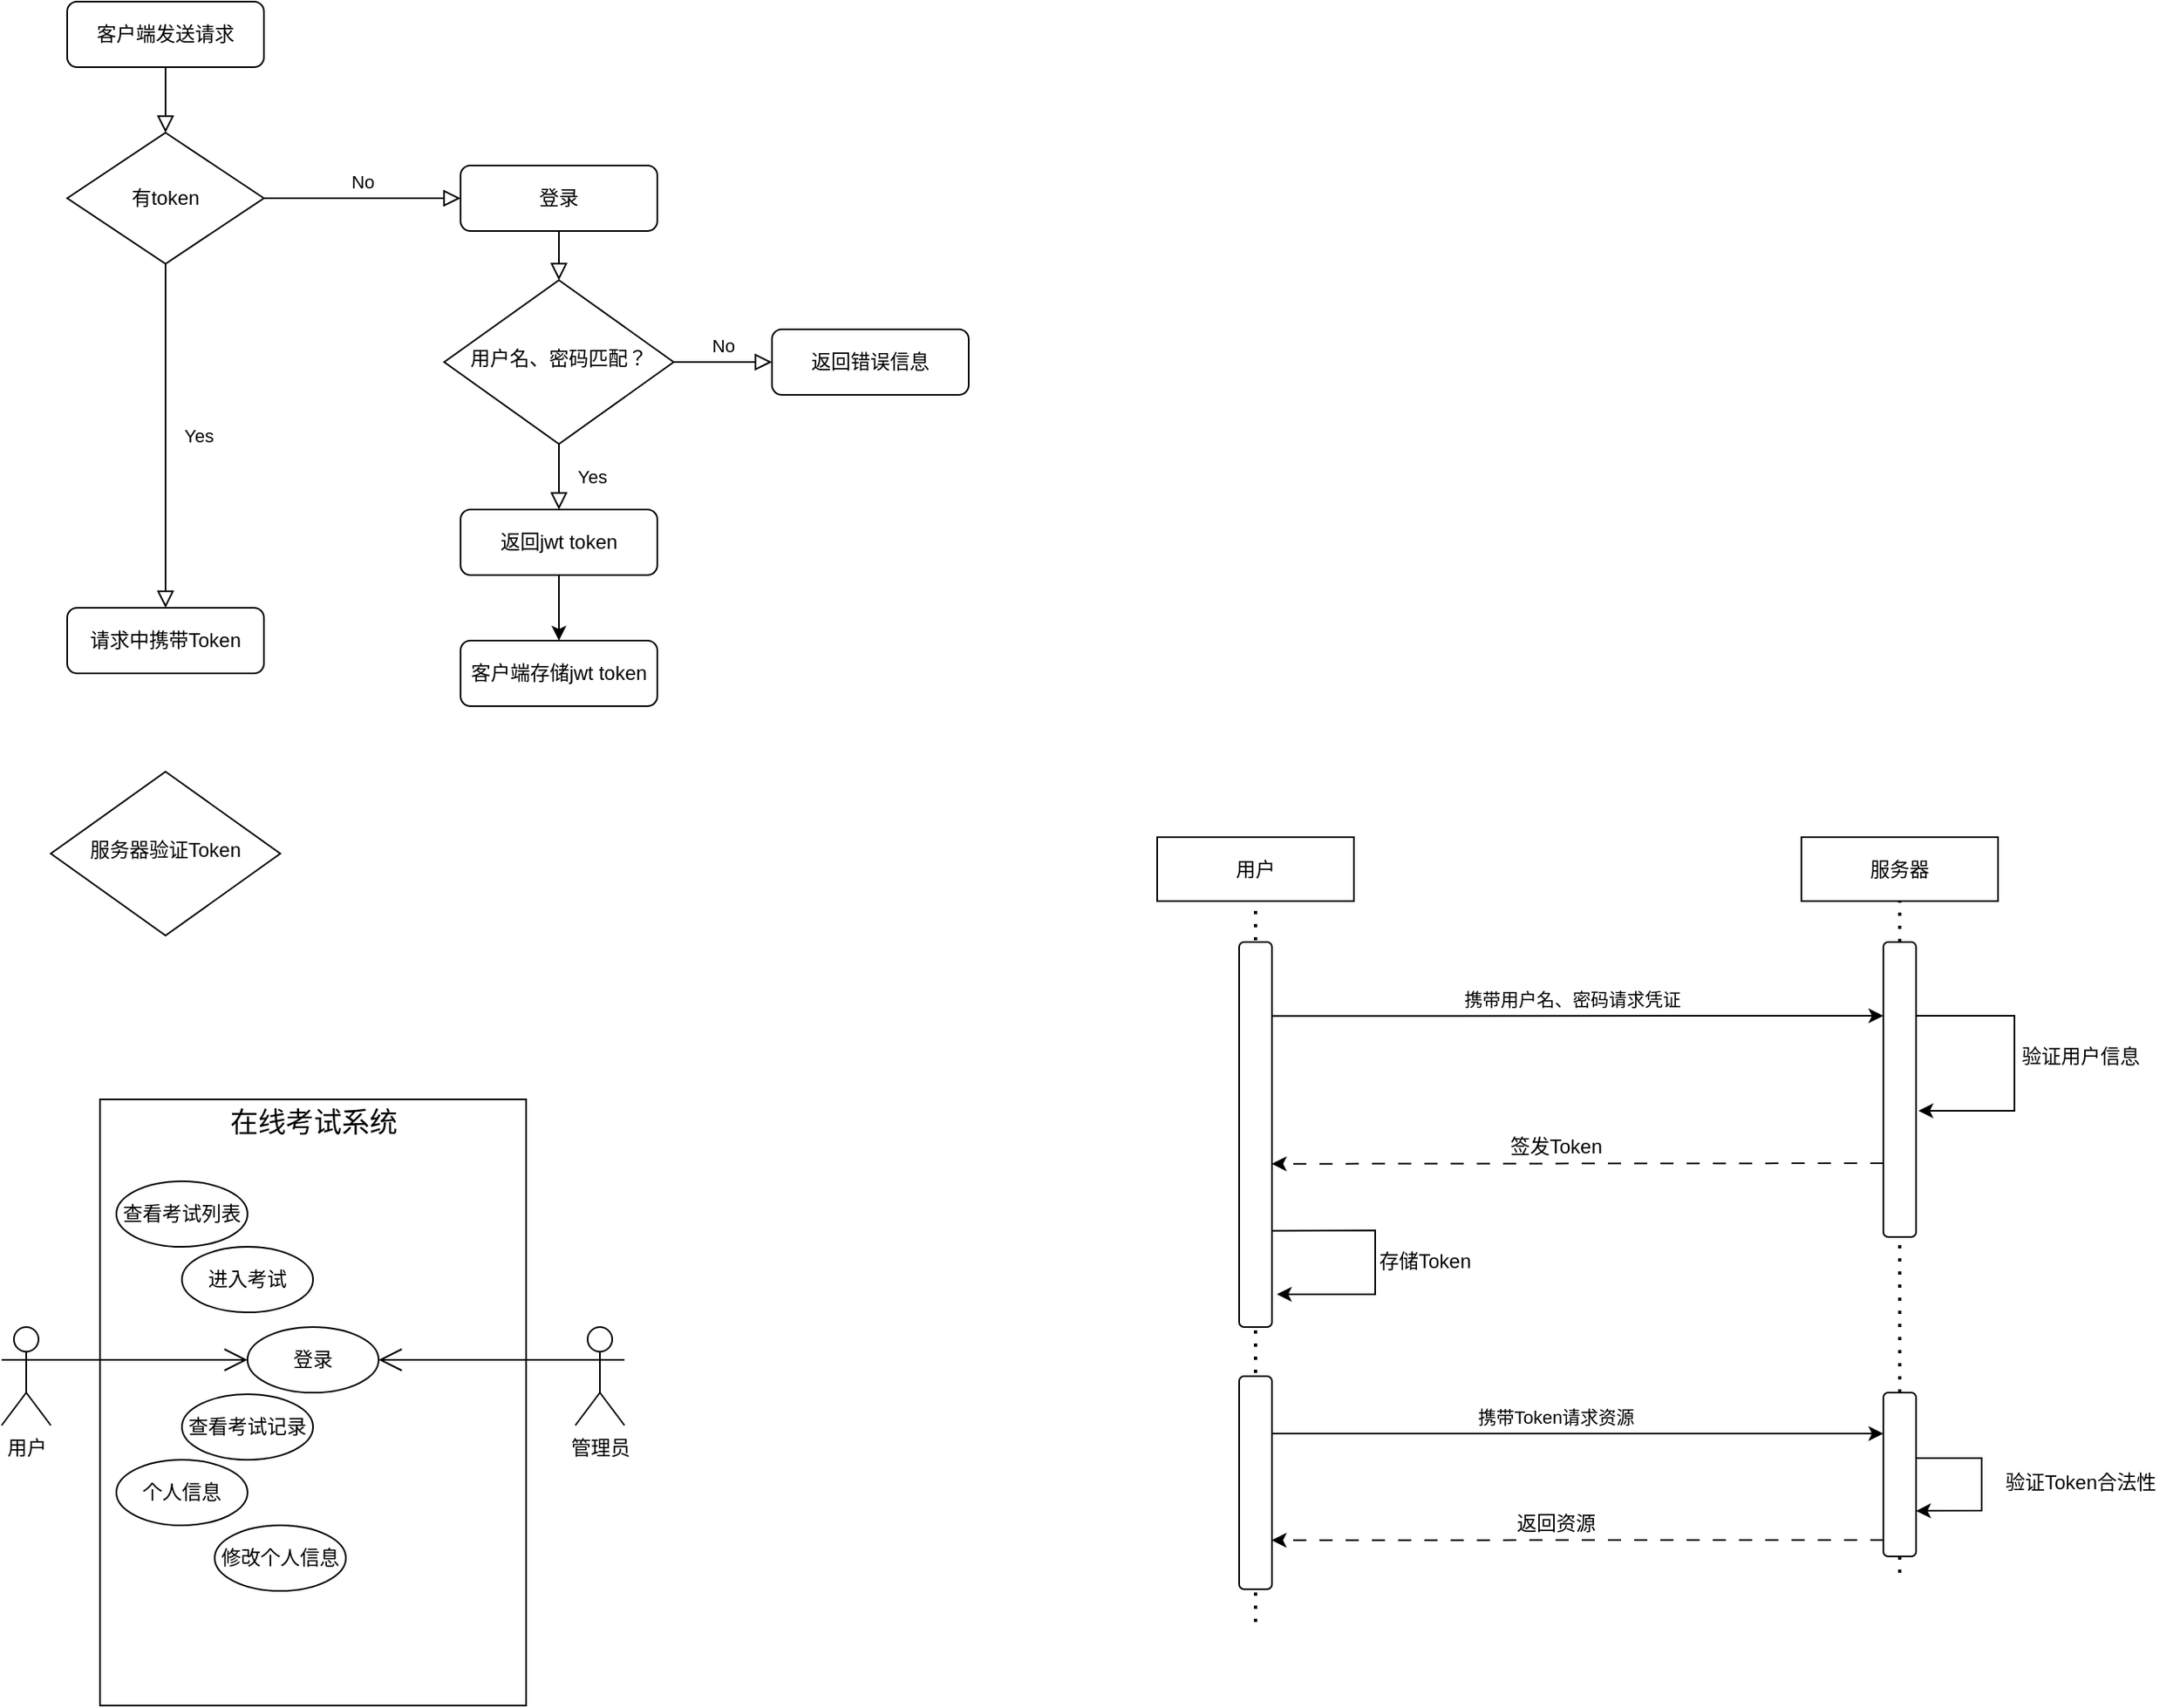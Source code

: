 <mxfile version="21.1.5" type="github">
  <diagram id="C5RBs43oDa-KdzZeNtuy" name="Page-1">
    <mxGraphModel dx="716" dy="409" grid="1" gridSize="10" guides="1" tooltips="1" connect="1" arrows="1" fold="1" page="1" pageScale="1" pageWidth="827" pageHeight="1169" math="0" shadow="0">
      <root>
        <mxCell id="WIyWlLk6GJQsqaUBKTNV-0" />
        <mxCell id="WIyWlLk6GJQsqaUBKTNV-1" parent="WIyWlLk6GJQsqaUBKTNV-0" />
        <mxCell id="WIyWlLk6GJQsqaUBKTNV-2" value="" style="rounded=0;html=1;jettySize=auto;orthogonalLoop=1;fontSize=11;endArrow=block;endFill=0;endSize=8;strokeWidth=1;shadow=0;labelBackgroundColor=none;edgeStyle=orthogonalEdgeStyle;" parent="WIyWlLk6GJQsqaUBKTNV-1" source="WIyWlLk6GJQsqaUBKTNV-3" target="WIyWlLk6GJQsqaUBKTNV-6" edge="1">
          <mxGeometry relative="1" as="geometry" />
        </mxCell>
        <mxCell id="WIyWlLk6GJQsqaUBKTNV-3" value="登录" style="rounded=1;whiteSpace=wrap;html=1;fontSize=12;glass=0;strokeWidth=1;shadow=0;" parent="WIyWlLk6GJQsqaUBKTNV-1" vertex="1">
          <mxGeometry x="460" y="110" width="120" height="40" as="geometry" />
        </mxCell>
        <mxCell id="WIyWlLk6GJQsqaUBKTNV-4" value="Yes" style="rounded=0;html=1;jettySize=auto;orthogonalLoop=1;fontSize=11;endArrow=block;endFill=0;endSize=8;strokeWidth=1;shadow=0;labelBackgroundColor=none;edgeStyle=orthogonalEdgeStyle;startArrow=none;exitX=0.5;exitY=1;exitDx=0;exitDy=0;entryX=0.5;entryY=0;entryDx=0;entryDy=0;" parent="WIyWlLk6GJQsqaUBKTNV-1" source="WIyWlLk6GJQsqaUBKTNV-6" target="WIyWlLk6GJQsqaUBKTNV-12" edge="1">
          <mxGeometry y="20" relative="1" as="geometry">
            <mxPoint as="offset" />
            <mxPoint x="520" y="350" as="targetPoint" />
          </mxGeometry>
        </mxCell>
        <mxCell id="WIyWlLk6GJQsqaUBKTNV-5" value="No" style="edgeStyle=orthogonalEdgeStyle;rounded=0;html=1;jettySize=auto;orthogonalLoop=1;fontSize=11;endArrow=block;endFill=0;endSize=8;strokeWidth=1;shadow=0;labelBackgroundColor=none;" parent="WIyWlLk6GJQsqaUBKTNV-1" source="WIyWlLk6GJQsqaUBKTNV-6" target="WIyWlLk6GJQsqaUBKTNV-7" edge="1">
          <mxGeometry y="10" relative="1" as="geometry">
            <mxPoint as="offset" />
          </mxGeometry>
        </mxCell>
        <mxCell id="WIyWlLk6GJQsqaUBKTNV-6" value="用户名、密码匹配？" style="rhombus;whiteSpace=wrap;html=1;shadow=0;fontFamily=Helvetica;fontSize=12;align=center;strokeWidth=1;spacing=6;spacingTop=-4;" parent="WIyWlLk6GJQsqaUBKTNV-1" vertex="1">
          <mxGeometry x="450" y="180" width="140" height="100" as="geometry" />
        </mxCell>
        <mxCell id="WIyWlLk6GJQsqaUBKTNV-7" value="返回错误信息" style="rounded=1;whiteSpace=wrap;html=1;fontSize=12;glass=0;strokeWidth=1;shadow=0;" parent="WIyWlLk6GJQsqaUBKTNV-1" vertex="1">
          <mxGeometry x="650" y="210" width="120" height="40" as="geometry" />
        </mxCell>
        <mxCell id="WIyWlLk6GJQsqaUBKTNV-11" value="客户端存储jwt token" style="rounded=1;whiteSpace=wrap;html=1;fontSize=12;glass=0;strokeWidth=1;shadow=0;" parent="WIyWlLk6GJQsqaUBKTNV-1" vertex="1">
          <mxGeometry x="460" y="400" width="120" height="40" as="geometry" />
        </mxCell>
        <mxCell id="LSmIM1am03LPuO-X8biB-0" value="" style="endArrow=classic;html=1;rounded=0;exitX=0.5;exitY=1;exitDx=0;exitDy=0;entryX=0.5;entryY=0;entryDx=0;entryDy=0;" parent="WIyWlLk6GJQsqaUBKTNV-1" source="WIyWlLk6GJQsqaUBKTNV-12" target="WIyWlLk6GJQsqaUBKTNV-11" edge="1">
          <mxGeometry width="50" height="50" relative="1" as="geometry">
            <mxPoint x="690" y="350" as="sourcePoint" />
            <mxPoint x="740" y="300" as="targetPoint" />
          </mxGeometry>
        </mxCell>
        <mxCell id="LSmIM1am03LPuO-X8biB-3" value="客户端发送请求" style="rounded=1;whiteSpace=wrap;html=1;fontSize=12;glass=0;strokeWidth=1;shadow=0;" parent="WIyWlLk6GJQsqaUBKTNV-1" vertex="1">
          <mxGeometry x="220" y="10" width="120" height="40" as="geometry" />
        </mxCell>
        <mxCell id="LSmIM1am03LPuO-X8biB-4" value="有token" style="rhombus;whiteSpace=wrap;html=1;" parent="WIyWlLk6GJQsqaUBKTNV-1" vertex="1">
          <mxGeometry x="220" y="90" width="120" height="80" as="geometry" />
        </mxCell>
        <mxCell id="LSmIM1am03LPuO-X8biB-5" value="No" style="edgeStyle=orthogonalEdgeStyle;rounded=0;html=1;jettySize=auto;orthogonalLoop=1;fontSize=11;endArrow=block;endFill=0;endSize=8;strokeWidth=1;shadow=0;labelBackgroundColor=none;exitX=1;exitY=0.5;exitDx=0;exitDy=0;entryX=0;entryY=0.5;entryDx=0;entryDy=0;" parent="WIyWlLk6GJQsqaUBKTNV-1" source="LSmIM1am03LPuO-X8biB-4" target="WIyWlLk6GJQsqaUBKTNV-3" edge="1">
          <mxGeometry y="10" relative="1" as="geometry">
            <mxPoint as="offset" />
            <mxPoint x="600" y="260" as="sourcePoint" />
            <mxPoint x="440" y="130" as="targetPoint" />
            <Array as="points" />
          </mxGeometry>
        </mxCell>
        <mxCell id="LSmIM1am03LPuO-X8biB-7" value="" style="rounded=0;html=1;jettySize=auto;orthogonalLoop=1;fontSize=11;endArrow=block;endFill=0;endSize=8;strokeWidth=1;shadow=0;labelBackgroundColor=none;edgeStyle=orthogonalEdgeStyle;exitX=0.5;exitY=1;exitDx=0;exitDy=0;entryX=0.5;entryY=0;entryDx=0;entryDy=0;" parent="WIyWlLk6GJQsqaUBKTNV-1" source="LSmIM1am03LPuO-X8biB-3" target="LSmIM1am03LPuO-X8biB-4" edge="1">
          <mxGeometry relative="1" as="geometry">
            <mxPoint x="530" y="160" as="sourcePoint" />
            <mxPoint x="530" y="210" as="targetPoint" />
          </mxGeometry>
        </mxCell>
        <mxCell id="LSmIM1am03LPuO-X8biB-8" value="Yes" style="rounded=0;html=1;jettySize=auto;orthogonalLoop=1;fontSize=11;endArrow=block;endFill=0;endSize=8;strokeWidth=1;shadow=0;labelBackgroundColor=none;edgeStyle=orthogonalEdgeStyle;exitX=0.5;exitY=1;exitDx=0;exitDy=0;entryX=0.5;entryY=0;entryDx=0;entryDy=0;" parent="WIyWlLk6GJQsqaUBKTNV-1" source="LSmIM1am03LPuO-X8biB-4" target="LSmIM1am03LPuO-X8biB-10" edge="1">
          <mxGeometry y="20" relative="1" as="geometry">
            <mxPoint as="offset" />
            <mxPoint x="530" y="310" as="sourcePoint" />
            <mxPoint x="280" y="230" as="targetPoint" />
          </mxGeometry>
        </mxCell>
        <mxCell id="LSmIM1am03LPuO-X8biB-10" value="请求中携带Token" style="rounded=1;whiteSpace=wrap;html=1;fontSize=12;glass=0;strokeWidth=1;shadow=0;" parent="WIyWlLk6GJQsqaUBKTNV-1" vertex="1">
          <mxGeometry x="220" y="380" width="120" height="40" as="geometry" />
        </mxCell>
        <mxCell id="LSmIM1am03LPuO-X8biB-11" value="服务器验证Token" style="rhombus;whiteSpace=wrap;html=1;shadow=0;fontFamily=Helvetica;fontSize=12;align=center;strokeWidth=1;spacing=6;spacingTop=-4;" parent="WIyWlLk6GJQsqaUBKTNV-1" vertex="1">
          <mxGeometry x="210" y="480" width="140" height="100" as="geometry" />
        </mxCell>
        <mxCell id="WIyWlLk6GJQsqaUBKTNV-12" value="返回jwt token" style="rounded=1;whiteSpace=wrap;html=1;fontSize=12;glass=0;strokeWidth=1;shadow=0;" parent="WIyWlLk6GJQsqaUBKTNV-1" vertex="1">
          <mxGeometry x="460" y="320" width="120" height="40" as="geometry" />
        </mxCell>
        <mxCell id="LSmIM1am03LPuO-X8biB-13" value="用户" style="rounded=0;whiteSpace=wrap;html=1;" parent="WIyWlLk6GJQsqaUBKTNV-1" vertex="1">
          <mxGeometry x="885" y="520" width="120" height="39" as="geometry" />
        </mxCell>
        <mxCell id="LSmIM1am03LPuO-X8biB-14" value="服务器" style="rounded=0;whiteSpace=wrap;html=1;" parent="WIyWlLk6GJQsqaUBKTNV-1" vertex="1">
          <mxGeometry x="1278" y="520" width="120" height="39" as="geometry" />
        </mxCell>
        <mxCell id="LSmIM1am03LPuO-X8biB-15" value="" style="endArrow=none;dashed=1;html=1;dashPattern=1 3;strokeWidth=2;rounded=0;entryX=0.5;entryY=1;entryDx=0;entryDy=0;" parent="WIyWlLk6GJQsqaUBKTNV-1" target="LSmIM1am03LPuO-X8biB-13" edge="1">
          <mxGeometry width="50" height="50" relative="1" as="geometry">
            <mxPoint x="945" y="999" as="sourcePoint" />
            <mxPoint x="1108" y="579" as="targetPoint" />
          </mxGeometry>
        </mxCell>
        <mxCell id="LSmIM1am03LPuO-X8biB-17" value="" style="rounded=1;whiteSpace=wrap;html=1;" parent="WIyWlLk6GJQsqaUBKTNV-1" vertex="1">
          <mxGeometry x="935" y="584" width="20" height="235" as="geometry" />
        </mxCell>
        <mxCell id="LSmIM1am03LPuO-X8biB-20" value="" style="endArrow=classic;html=1;rounded=0;entryX=0;entryY=0.25;entryDx=0;entryDy=0;exitX=1.002;exitY=0.192;exitDx=0;exitDy=0;exitPerimeter=0;" parent="WIyWlLk6GJQsqaUBKTNV-1" source="LSmIM1am03LPuO-X8biB-17" target="LSmIM1am03LPuO-X8biB-22" edge="1">
          <mxGeometry width="50" height="50" relative="1" as="geometry">
            <mxPoint x="955" y="643" as="sourcePoint" />
            <mxPoint x="1298" y="629" as="targetPoint" />
          </mxGeometry>
        </mxCell>
        <mxCell id="LSmIM1am03LPuO-X8biB-25" value="携带用户名、密码请求凭证" style="edgeLabel;html=1;align=center;verticalAlign=middle;resizable=0;points=[];" parent="LSmIM1am03LPuO-X8biB-20" vertex="1" connectable="0">
          <mxGeometry x="-0.072" y="-1" relative="1" as="geometry">
            <mxPoint x="10" y="-11" as="offset" />
          </mxGeometry>
        </mxCell>
        <mxCell id="LSmIM1am03LPuO-X8biB-21" value="" style="endArrow=none;dashed=1;html=1;dashPattern=1 3;strokeWidth=2;rounded=0;entryX=0.5;entryY=1;entryDx=0;entryDy=0;startArrow=none;" parent="WIyWlLk6GJQsqaUBKTNV-1" source="LSmIM1am03LPuO-X8biB-22" target="LSmIM1am03LPuO-X8biB-14" edge="1">
          <mxGeometry width="50" height="50" relative="1" as="geometry">
            <mxPoint x="1338" y="969" as="sourcePoint" />
            <mxPoint x="1108" y="579" as="targetPoint" />
          </mxGeometry>
        </mxCell>
        <mxCell id="LSmIM1am03LPuO-X8biB-23" value="" style="endArrow=none;dashed=1;html=1;dashPattern=1 3;strokeWidth=2;rounded=0;entryX=0.5;entryY=1;entryDx=0;entryDy=0;startArrow=none;" parent="WIyWlLk6GJQsqaUBKTNV-1" source="LSmIM1am03LPuO-X8biB-36" target="LSmIM1am03LPuO-X8biB-22" edge="1">
          <mxGeometry width="50" height="50" relative="1" as="geometry">
            <mxPoint x="1338" y="969" as="sourcePoint" />
            <mxPoint x="1338" y="559" as="targetPoint" />
          </mxGeometry>
        </mxCell>
        <mxCell id="LSmIM1am03LPuO-X8biB-22" value="" style="rounded=1;whiteSpace=wrap;html=1;" parent="WIyWlLk6GJQsqaUBKTNV-1" vertex="1">
          <mxGeometry x="1328" y="584" width="20" height="180" as="geometry" />
        </mxCell>
        <mxCell id="LSmIM1am03LPuO-X8biB-27" value="" style="endArrow=classic;html=1;rounded=0;exitX=1;exitY=0.25;exitDx=0;exitDy=0;entryX=1.072;entryY=0.572;entryDx=0;entryDy=0;entryPerimeter=0;" parent="WIyWlLk6GJQsqaUBKTNV-1" source="LSmIM1am03LPuO-X8biB-22" target="LSmIM1am03LPuO-X8biB-22" edge="1">
          <mxGeometry width="50" height="50" relative="1" as="geometry">
            <mxPoint x="1138" y="619" as="sourcePoint" />
            <mxPoint x="1418" y="729" as="targetPoint" />
            <Array as="points">
              <mxPoint x="1408" y="629" />
              <mxPoint x="1408" y="687" />
            </Array>
          </mxGeometry>
        </mxCell>
        <mxCell id="LSmIM1am03LPuO-X8biB-28" value="验证用户信息" style="text;html=1;align=center;verticalAlign=middle;resizable=0;points=[];autosize=1;strokeColor=none;fillColor=none;" parent="WIyWlLk6GJQsqaUBKTNV-1" vertex="1">
          <mxGeometry x="1398" y="639" width="100" height="30" as="geometry" />
        </mxCell>
        <mxCell id="LSmIM1am03LPuO-X8biB-29" value="" style="endArrow=classic;html=1;rounded=0;dashed=1;dashPattern=8 8;entryX=0.995;entryY=0.576;entryDx=0;entryDy=0;entryPerimeter=0;exitX=0;exitY=0.75;exitDx=0;exitDy=0;" parent="WIyWlLk6GJQsqaUBKTNV-1" source="LSmIM1am03LPuO-X8biB-22" target="LSmIM1am03LPuO-X8biB-17" edge="1">
          <mxGeometry width="50" height="50" relative="1" as="geometry">
            <mxPoint x="1318" y="719" as="sourcePoint" />
            <mxPoint x="968" y="719" as="targetPoint" />
          </mxGeometry>
        </mxCell>
        <mxCell id="LSmIM1am03LPuO-X8biB-30" value="签发Token" style="text;html=1;align=center;verticalAlign=middle;resizable=0;points=[];autosize=1;strokeColor=none;fillColor=none;" parent="WIyWlLk6GJQsqaUBKTNV-1" vertex="1">
          <mxGeometry x="1088" y="694" width="80" height="30" as="geometry" />
        </mxCell>
        <mxCell id="LSmIM1am03LPuO-X8biB-31" value="" style="endArrow=classic;html=1;rounded=0;exitX=1;exitY=0.75;exitDx=0;exitDy=0;" parent="WIyWlLk6GJQsqaUBKTNV-1" source="LSmIM1am03LPuO-X8biB-17" edge="1">
          <mxGeometry width="50" height="50" relative="1" as="geometry">
            <mxPoint x="958" y="759" as="sourcePoint" />
            <mxPoint x="958" y="799" as="targetPoint" />
            <Array as="points">
              <mxPoint x="1018" y="760" />
              <mxPoint x="1018" y="799" />
            </Array>
          </mxGeometry>
        </mxCell>
        <mxCell id="LSmIM1am03LPuO-X8biB-32" value="存储Token" style="text;html=1;align=center;verticalAlign=middle;resizable=0;points=[];autosize=1;strokeColor=none;fillColor=none;" parent="WIyWlLk6GJQsqaUBKTNV-1" vertex="1">
          <mxGeometry x="1008" y="764" width="80" height="30" as="geometry" />
        </mxCell>
        <mxCell id="LSmIM1am03LPuO-X8biB-33" value="" style="rounded=1;whiteSpace=wrap;html=1;" parent="WIyWlLk6GJQsqaUBKTNV-1" vertex="1">
          <mxGeometry x="935" y="849" width="20" height="130" as="geometry" />
        </mxCell>
        <mxCell id="LSmIM1am03LPuO-X8biB-34" value="" style="endArrow=classic;html=1;rounded=0;entryX=0;entryY=0.25;entryDx=0;entryDy=0;exitX=1.003;exitY=0.269;exitDx=0;exitDy=0;exitPerimeter=0;" parent="WIyWlLk6GJQsqaUBKTNV-1" source="LSmIM1am03LPuO-X8biB-33" target="LSmIM1am03LPuO-X8biB-36" edge="1">
          <mxGeometry width="50" height="50" relative="1" as="geometry">
            <mxPoint x="958" y="884" as="sourcePoint" />
            <mxPoint x="1318" y="882" as="targetPoint" />
          </mxGeometry>
        </mxCell>
        <mxCell id="LSmIM1am03LPuO-X8biB-35" value="携带Token请求资源" style="edgeLabel;html=1;align=center;verticalAlign=middle;resizable=0;points=[];" parent="LSmIM1am03LPuO-X8biB-34" vertex="1" connectable="0">
          <mxGeometry x="-0.072" y="-1" relative="1" as="geometry">
            <mxPoint y="-11" as="offset" />
          </mxGeometry>
        </mxCell>
        <mxCell id="LSmIM1am03LPuO-X8biB-37" value="" style="endArrow=none;dashed=1;html=1;dashPattern=1 3;strokeWidth=2;rounded=0;entryX=0.5;entryY=1;entryDx=0;entryDy=0;" parent="WIyWlLk6GJQsqaUBKTNV-1" target="LSmIM1am03LPuO-X8biB-36" edge="1">
          <mxGeometry width="50" height="50" relative="1" as="geometry">
            <mxPoint x="1338" y="969" as="sourcePoint" />
            <mxPoint x="1338" y="764" as="targetPoint" />
          </mxGeometry>
        </mxCell>
        <mxCell id="LSmIM1am03LPuO-X8biB-36" value="" style="rounded=1;whiteSpace=wrap;html=1;" parent="WIyWlLk6GJQsqaUBKTNV-1" vertex="1">
          <mxGeometry x="1328" y="859" width="20" height="100" as="geometry" />
        </mxCell>
        <mxCell id="LSmIM1am03LPuO-X8biB-38" value="" style="endArrow=classic;html=1;rounded=0;entryX=0.999;entryY=0.722;entryDx=0;entryDy=0;entryPerimeter=0;exitX=0.997;exitY=0.4;exitDx=0;exitDy=0;exitPerimeter=0;" parent="WIyWlLk6GJQsqaUBKTNV-1" source="LSmIM1am03LPuO-X8biB-36" target="LSmIM1am03LPuO-X8biB-36" edge="1">
          <mxGeometry width="50" height="50" relative="1" as="geometry">
            <mxPoint x="1358" y="899" as="sourcePoint" />
            <mxPoint x="1398" y="939" as="targetPoint" />
            <Array as="points">
              <mxPoint x="1388" y="899" />
              <mxPoint x="1388" y="931" />
            </Array>
          </mxGeometry>
        </mxCell>
        <mxCell id="LSmIM1am03LPuO-X8biB-39" value="验证Token合法性" style="text;html=1;align=center;verticalAlign=middle;resizable=0;points=[];autosize=1;strokeColor=none;fillColor=none;" parent="WIyWlLk6GJQsqaUBKTNV-1" vertex="1">
          <mxGeometry x="1388" y="899" width="120" height="30" as="geometry" />
        </mxCell>
        <mxCell id="LSmIM1am03LPuO-X8biB-40" value="" style="endArrow=classic;html=1;rounded=0;dashed=1;dashPattern=8 8;exitX=0;exitY=0.9;exitDx=0;exitDy=0;exitPerimeter=0;entryX=0.992;entryY=0.77;entryDx=0;entryDy=0;entryPerimeter=0;" parent="WIyWlLk6GJQsqaUBKTNV-1" source="LSmIM1am03LPuO-X8biB-36" target="LSmIM1am03LPuO-X8biB-33" edge="1">
          <mxGeometry width="50" height="50" relative="1" as="geometry">
            <mxPoint x="1308" y="949" as="sourcePoint" />
            <mxPoint x="978" y="949" as="targetPoint" />
          </mxGeometry>
        </mxCell>
        <mxCell id="LSmIM1am03LPuO-X8biB-41" value="返回资源" style="text;html=1;align=center;verticalAlign=middle;resizable=0;points=[];autosize=1;strokeColor=none;fillColor=none;" parent="WIyWlLk6GJQsqaUBKTNV-1" vertex="1">
          <mxGeometry x="1093" y="924" width="70" height="30" as="geometry" />
        </mxCell>
        <mxCell id="gDuWepcTAGbANsd7eHkM-0" value="" style="whiteSpace=wrap;html=1;" vertex="1" parent="WIyWlLk6GJQsqaUBKTNV-1">
          <mxGeometry x="240" y="680" width="260" height="370" as="geometry" />
        </mxCell>
        <mxCell id="gDuWepcTAGbANsd7eHkM-1" value="&lt;font style=&quot;font-size: 17px;&quot;&gt;在线考试系统&lt;/font&gt;" style="text;html=1;align=center;verticalAlign=middle;resizable=0;points=[];autosize=1;strokeColor=none;fillColor=none;" vertex="1" parent="WIyWlLk6GJQsqaUBKTNV-1">
          <mxGeometry x="305" y="680" width="130" height="30" as="geometry" />
        </mxCell>
        <mxCell id="gDuWepcTAGbANsd7eHkM-2" value="用户" style="shape=umlActor;verticalLabelPosition=bottom;verticalAlign=top;html=1;" vertex="1" parent="WIyWlLk6GJQsqaUBKTNV-1">
          <mxGeometry x="180" y="819" width="30" height="60" as="geometry" />
        </mxCell>
        <mxCell id="gDuWepcTAGbANsd7eHkM-3" value="管理员" style="shape=umlActor;verticalLabelPosition=bottom;verticalAlign=top;html=1;" vertex="1" parent="WIyWlLk6GJQsqaUBKTNV-1">
          <mxGeometry x="530" y="819" width="30" height="60" as="geometry" />
        </mxCell>
        <mxCell id="gDuWepcTAGbANsd7eHkM-8" value="" style="endArrow=open;endFill=1;endSize=12;html=1;rounded=0;exitX=1;exitY=0.333;exitDx=0;exitDy=0;exitPerimeter=0;entryX=0;entryY=0.5;entryDx=0;entryDy=0;" edge="1" parent="WIyWlLk6GJQsqaUBKTNV-1" source="gDuWepcTAGbANsd7eHkM-2" target="gDuWepcTAGbANsd7eHkM-12">
          <mxGeometry width="160" relative="1" as="geometry">
            <mxPoint x="340" y="880" as="sourcePoint" />
            <mxPoint x="350.0" y="849" as="targetPoint" />
          </mxGeometry>
        </mxCell>
        <mxCell id="gDuWepcTAGbANsd7eHkM-9" value="" style="endArrow=open;endFill=1;endSize=12;html=1;rounded=0;exitX=0;exitY=0.333;exitDx=0;exitDy=0;exitPerimeter=0;entryX=1;entryY=0.5;entryDx=0;entryDy=0;" edge="1" parent="WIyWlLk6GJQsqaUBKTNV-1" source="gDuWepcTAGbANsd7eHkM-3" target="gDuWepcTAGbANsd7eHkM-12">
          <mxGeometry width="160" relative="1" as="geometry">
            <mxPoint x="340" y="880" as="sourcePoint" />
            <mxPoint x="410.0" y="849" as="targetPoint" />
          </mxGeometry>
        </mxCell>
        <mxCell id="gDuWepcTAGbANsd7eHkM-11" value="查看考试列表" style="ellipse;whiteSpace=wrap;html=1;aspect=fixed;" vertex="1" parent="WIyWlLk6GJQsqaUBKTNV-1">
          <mxGeometry x="250" y="730" width="80" height="40" as="geometry" />
        </mxCell>
        <mxCell id="gDuWepcTAGbANsd7eHkM-12" value="登录" style="ellipse;whiteSpace=wrap;html=1;aspect=fixed;" vertex="1" parent="WIyWlLk6GJQsqaUBKTNV-1">
          <mxGeometry x="330" y="819" width="80" height="40" as="geometry" />
        </mxCell>
        <mxCell id="gDuWepcTAGbANsd7eHkM-13" value="进入考试" style="ellipse;whiteSpace=wrap;html=1;aspect=fixed;" vertex="1" parent="WIyWlLk6GJQsqaUBKTNV-1">
          <mxGeometry x="290" y="770" width="80" height="40" as="geometry" />
        </mxCell>
        <mxCell id="gDuWepcTAGbANsd7eHkM-15" value="查看考试记录" style="ellipse;whiteSpace=wrap;html=1;aspect=fixed;" vertex="1" parent="WIyWlLk6GJQsqaUBKTNV-1">
          <mxGeometry x="290" y="860" width="80" height="40" as="geometry" />
        </mxCell>
        <mxCell id="gDuWepcTAGbANsd7eHkM-16" value="个人信息" style="ellipse;whiteSpace=wrap;html=1;aspect=fixed;" vertex="1" parent="WIyWlLk6GJQsqaUBKTNV-1">
          <mxGeometry x="250" y="900" width="80" height="40" as="geometry" />
        </mxCell>
        <mxCell id="gDuWepcTAGbANsd7eHkM-17" value="修改个人信息" style="ellipse;whiteSpace=wrap;html=1;aspect=fixed;" vertex="1" parent="WIyWlLk6GJQsqaUBKTNV-1">
          <mxGeometry x="310" y="940" width="80" height="40" as="geometry" />
        </mxCell>
      </root>
    </mxGraphModel>
  </diagram>
</mxfile>
